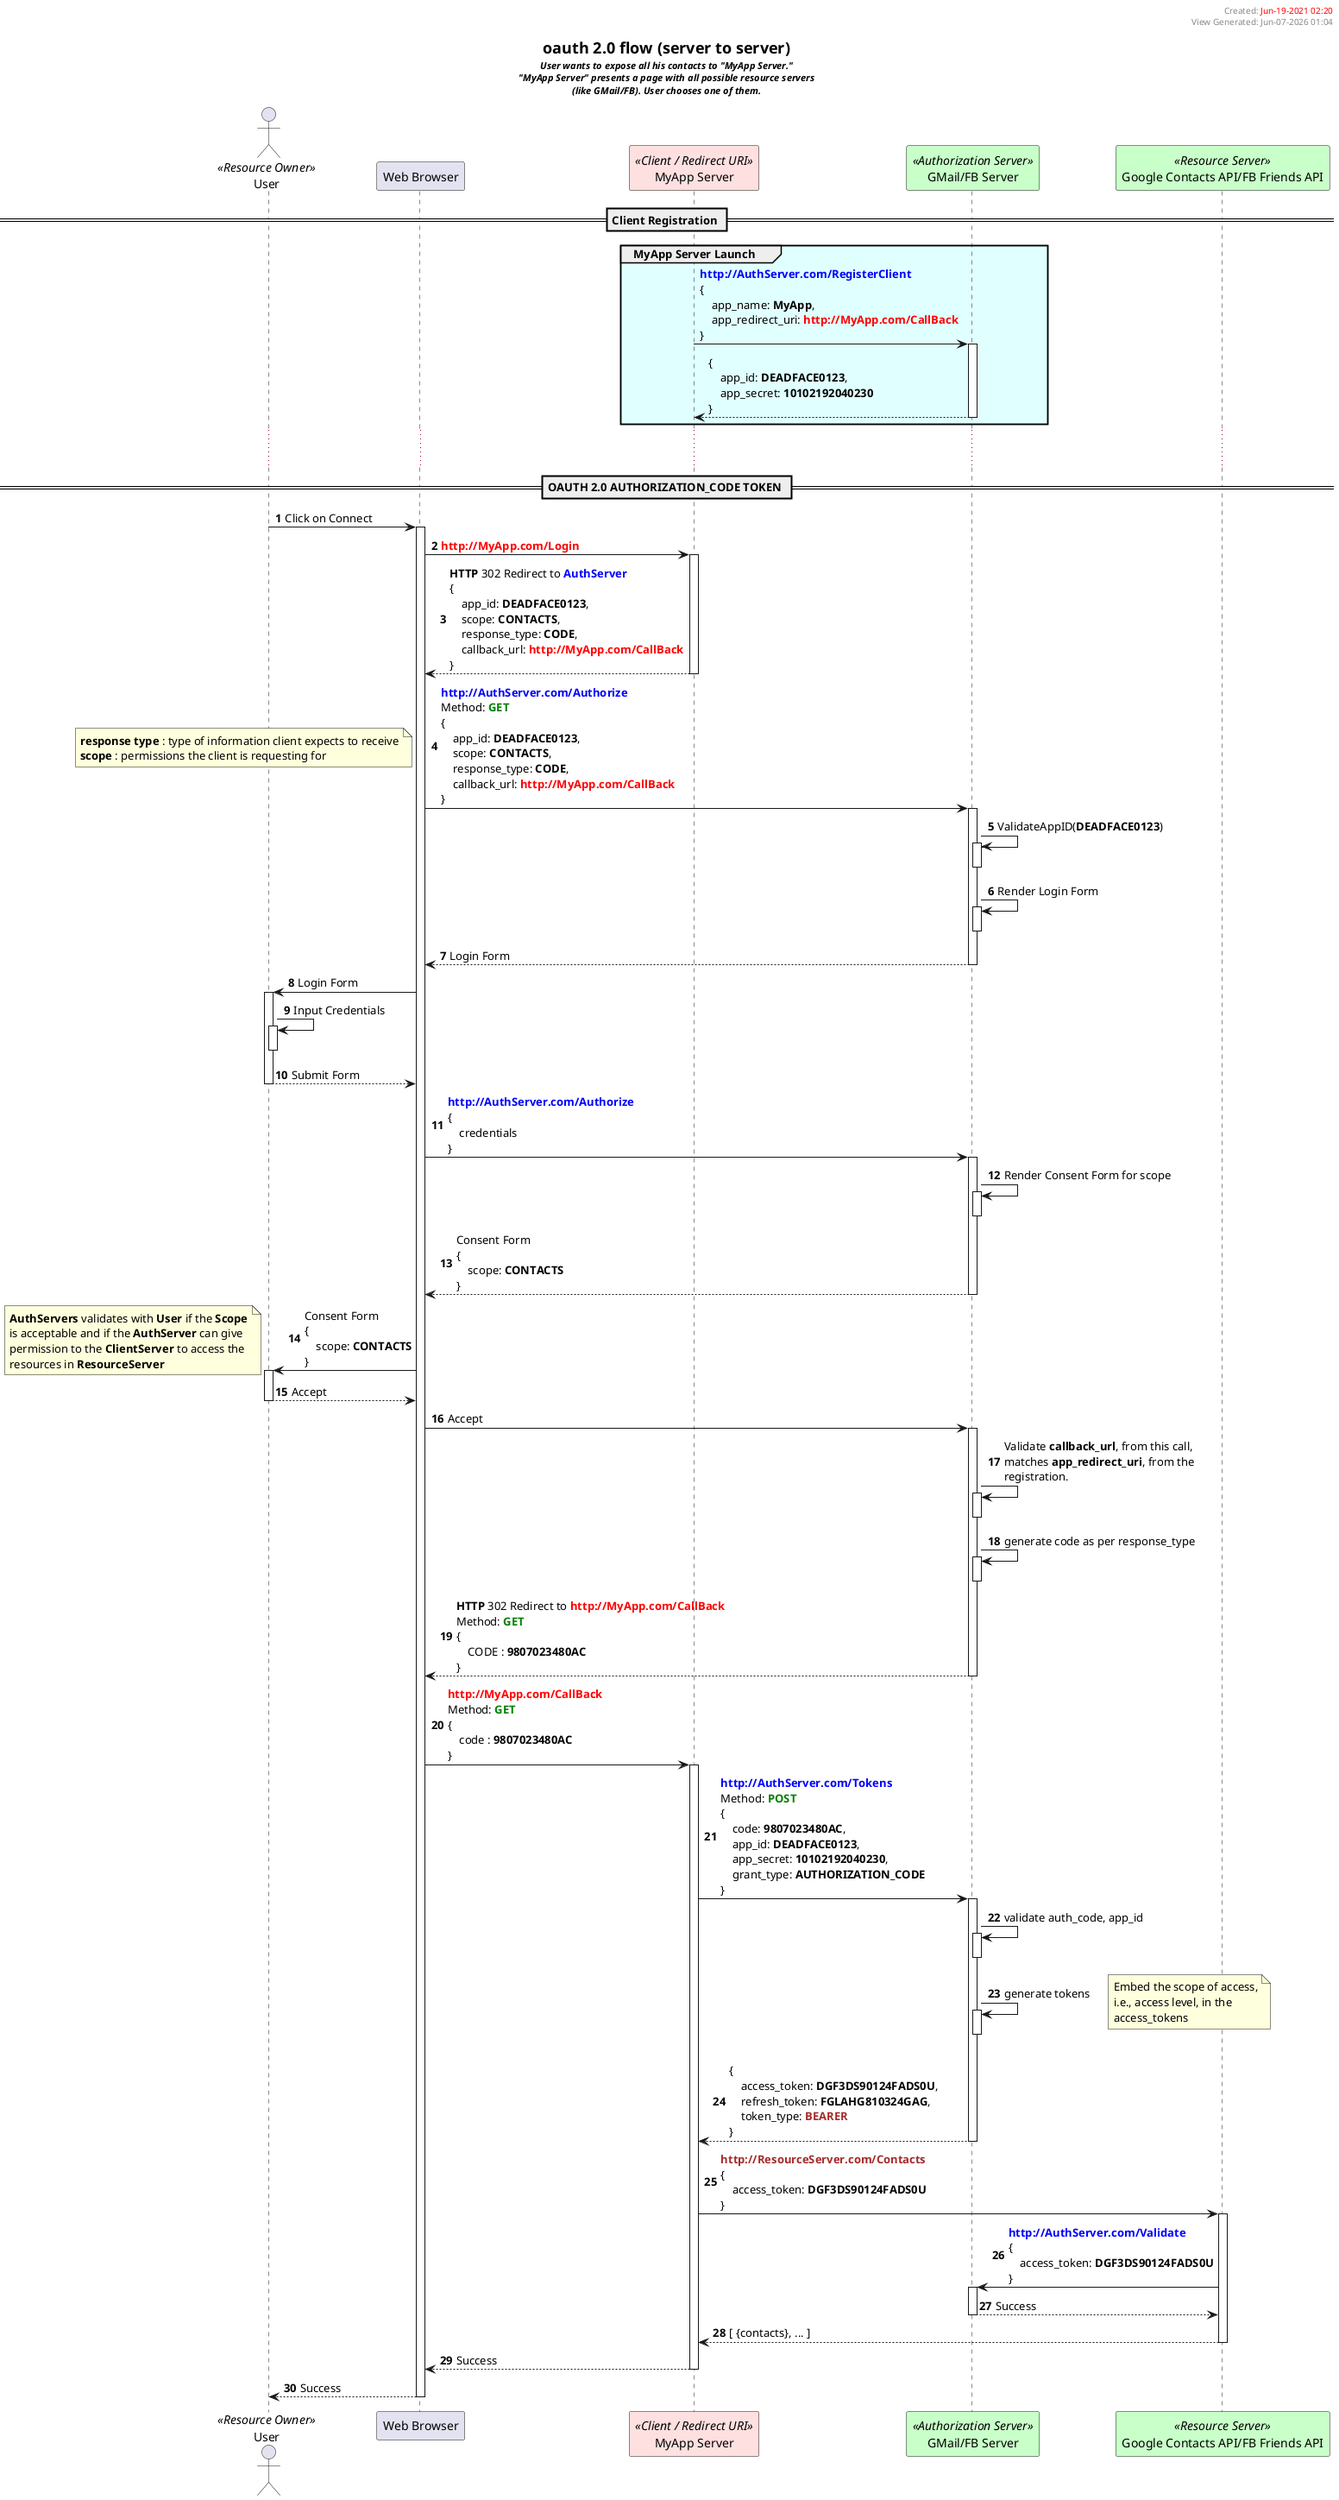 @startuml oauth2_server_to_server

header
    Created: <font color=red>Jun-19-2021 02:20</font>
    View Generated: %date("MMM-dd-yyyy HH:mm")
endheader
title
    = oauth 2.0 flow (server to server)
    <size:11><i> User wants to expose all his contacts to "MyApp Server." </i></size>
    <size:11><i> "MyApp Server" presents a page with all possible resource servers </i></size>
    <size:11><i> (like GMail/FB). User chooses one of them. </i></size>
end title
autoactivate on

actor "User" as user <<Resource Owner>>
participant "Web Browser" as browser
participant "MyApp Server" as clientServer <<Client / Redirect URI>> #IMPLEMENTATION
participant "GMail/FB Server" as authServer <<Authorization Server>> #TECHNOLOGY
participant "Google Contacts API/FB Friends API" as resourceServer <<Resource Server>> #TECHNOLOGY

== Client Registration ==
group #LightCyan MyApp Server Launch
    clientServer -> authServer : <font color=blue>**http://AuthServer.com/RegisterClient**</font>\n{\n    app_name: **MyApp**,\n    app_redirect_uri: <font color=red>**http://MyApp.com/CallBack**</font>\n}
    authServer --> clientServer : {\n    app_id: **DEADFACE0123**,\n    app_secret: **10102192040230**\n}
end group

... ...

== OAUTH 2.0 AUTHORIZATION_CODE TOKEN ==
autonumber
user -> browser : Click on Connect
    browser -> clientServer : <font color=red>**http://MyApp.com/Login**</font>
    clientServer --> browser : **HTTP** 302 Redirect to <font color=blue>**AuthServer**</font> \n{\n    app_id: **DEADFACE0123**,\n    scope: **CONTACTS**,\n    response_type: **CODE**,\n    callback_url: <font color=red>**http://MyApp.com/CallBack**</font>\n}

    browser -> authServer : <font color=blue>**http://AuthServer.com/Authorize**</font>\nMethod: <font color=green>**GET**</font>\n{\n    app_id: **DEADFACE0123**,\n    scope: **CONTACTS**,\n    response_type: **CODE**,\n    callback_url: <font color=red>**http://MyApp.com/CallBack**</font>\n}
    note left
        **response type** : type of information client expects to receive
        **scope** : permissions the client is requesting for
    end note

        authServer -> authServer : ValidateAppID(**DEADFACE0123**)
        deactivate authServer
        authServer -> authServer : Render Login Form
        deactivate authServer
    authServer --> browser : Login Form
    browser -> user : Login Form
        user -> user : Input Credentials
        deactivate user
    user --> browser : Submit Form

    browser -> authServer : <font color=blue>**http://AuthServer.com/Authorize**</font> \n{\n    credentials \n}
        authServer -> authServer : Render Consent Form for scope
        deactivate authServer
    authServer --> browser : Consent Form\n{\n    scope: **CONTACTS** \n}
    browser -> user : Consent Form\n{\n    scope: **CONTACTS** \n}
    note left
        **AuthServers** validates with **User** if the **Scope**
        is acceptable and if the **AuthServer** can give
        permission to the **ClientServer** to access the
        resources in **ResourceServer**
    end note
    user --> browser : Accept
    browser -> authServer : Accept
        authServer -> authServer : Validate **callback_url**, from this call,\nmatches **app_redirect_uri**, from the\nregistration.
        deactivate authServer
        authServer -> authServer : generate code as per response_type
        deactivate authServer
    authServer --> browser : **HTTP** 302 Redirect to <font color=red>**http://MyApp.com/CallBack**</font>\nMethod: <font color=green>**GET**</font>\n{\n    CODE : **9807023480AC**\n}

    browser -> clientServer : <font color=red>**http://MyApp.com/CallBack**</font>\nMethod: <font color=green>**GET**</font>\n{\n    code : **9807023480AC**\n}
        clientServer -> authServer : <font color=blue>**http://AuthServer.com/Tokens**</font>\nMethod: <font color=green>**POST**</font>\n{\n    code: **9807023480AC**,\n    app_id: **DEADFACE0123**,\n    app_secret: **10102192040230**,\n    grant_type: **AUTHORIZATION_CODE**\n}
            authServer -> authServer : validate auth_code, app_id
            deactivate authServer
            authServer -> authServer : generate tokens
            note right
                Embed the scope of access,
                i.e., access level, in the
                access_tokens
            end note
            deactivate authServer
        authServer --> clientServer : {\n    access_token: **DGF3DS90124FADS0U**,\n    refresh_token: **FGLAHG810324GAG**,\n    token_type: <font color=brown>**BEARER**</font> \n}

        clientServer -> resourceServer : <font color=brown>**http://ResourceServer.com/Contacts**</font> \n{\n    access_token: **DGF3DS90124FADS0U** \n}
            resourceServer -> authServer : <font color=blue>**http://AuthServer.com/Validate**</font> \n{\n    access_token: **DGF3DS90124FADS0U** \n}
            authServer --> resourceServer : Success
        resourceServer --> clientServer : [ {contacts}, ... ]
    clientServer --> browser : Success
browser --> user : Success

@enduml
